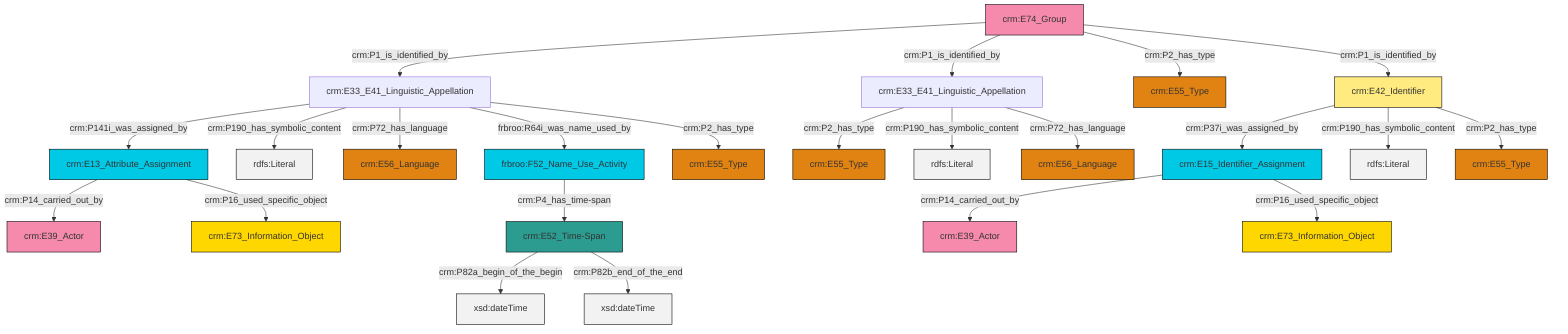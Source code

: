 graph TD
classDef Literal fill:#f2f2f2,stroke:#000000;
classDef CRM_Entity fill:#FFFFFF,stroke:#000000;
classDef Temporal_Entity fill:#00C9E6, stroke:#000000;
classDef Type fill:#E18312, stroke:#000000;
classDef Time-Span fill:#2C9C91, stroke:#000000;
classDef Appellation fill:#FFEB7F, stroke:#000000;
classDef Place fill:#008836, stroke:#000000;
classDef Persistent_Item fill:#B266B2, stroke:#000000;
classDef Conceptual_Object fill:#FFD700, stroke:#000000;
classDef Physical_Thing fill:#D2B48C, stroke:#000000;
classDef Actor fill:#f58aad, stroke:#000000;
classDef PC_Classes fill:#4ce600, stroke:#000000;
classDef Multi fill:#cccccc,stroke:#000000;

0["crm:E74_Group"]:::Actor -->|crm:P1_is_identified_by| 1["crm:E33_E41_Linguistic_Appellation"]:::Default
8["crm:E42_Identifier"]:::Appellation -->|crm:P37i_was_assigned_by| 9["crm:E15_Identifier_Assignment"]:::Temporal_Entity
1["crm:E33_E41_Linguistic_Appellation"]:::Default -->|crm:P141i_was_assigned_by| 4["crm:E13_Attribute_Assignment"]:::Temporal_Entity
0["crm:E74_Group"]:::Actor -->|crm:P1_is_identified_by| 12["crm:E33_E41_Linguistic_Appellation"]:::Default
4["crm:E13_Attribute_Assignment"]:::Temporal_Entity -->|crm:P14_carried_out_by| 16["crm:E39_Actor"]:::Actor
4["crm:E13_Attribute_Assignment"]:::Temporal_Entity -->|crm:P16_used_specific_object| 17["crm:E73_Information_Object"]:::Conceptual_Object
20["crm:E52_Time-Span"]:::Time-Span -->|crm:P82a_begin_of_the_begin| 21[xsd:dateTime]:::Literal
12["crm:E33_E41_Linguistic_Appellation"]:::Default -->|crm:P2_has_type| 24["crm:E55_Type"]:::Type
10["frbroo:F52_Name_Use_Activity"]:::Temporal_Entity -->|crm:P4_has_time-span| 20["crm:E52_Time-Span"]:::Time-Span
1["crm:E33_E41_Linguistic_Appellation"]:::Default -->|crm:P190_has_symbolic_content| 30[rdfs:Literal]:::Literal
1["crm:E33_E41_Linguistic_Appellation"]:::Default -->|crm:P72_has_language| 18["crm:E56_Language"]:::Type
8["crm:E42_Identifier"]:::Appellation -->|crm:P190_has_symbolic_content| 31[rdfs:Literal]:::Literal
12["crm:E33_E41_Linguistic_Appellation"]:::Default -->|crm:P190_has_symbolic_content| 32[rdfs:Literal]:::Literal
12["crm:E33_E41_Linguistic_Appellation"]:::Default -->|crm:P72_has_language| 22["crm:E56_Language"]:::Type
8["crm:E42_Identifier"]:::Appellation -->|crm:P2_has_type| 2["crm:E55_Type"]:::Type
1["crm:E33_E41_Linguistic_Appellation"]:::Default -->|frbroo:R64i_was_name_used_by| 10["frbroo:F52_Name_Use_Activity"]:::Temporal_Entity
0["crm:E74_Group"]:::Actor -->|crm:P2_has_type| 37["crm:E55_Type"]:::Type
1["crm:E33_E41_Linguistic_Appellation"]:::Default -->|crm:P2_has_type| 14["crm:E55_Type"]:::Type
9["crm:E15_Identifier_Assignment"]:::Temporal_Entity -->|crm:P14_carried_out_by| 28["crm:E39_Actor"]:::Actor
9["crm:E15_Identifier_Assignment"]:::Temporal_Entity -->|crm:P16_used_specific_object| 6["crm:E73_Information_Object"]:::Conceptual_Object
0["crm:E74_Group"]:::Actor -->|crm:P1_is_identified_by| 8["crm:E42_Identifier"]:::Appellation
20["crm:E52_Time-Span"]:::Time-Span -->|crm:P82b_end_of_the_end| 40[xsd:dateTime]:::Literal